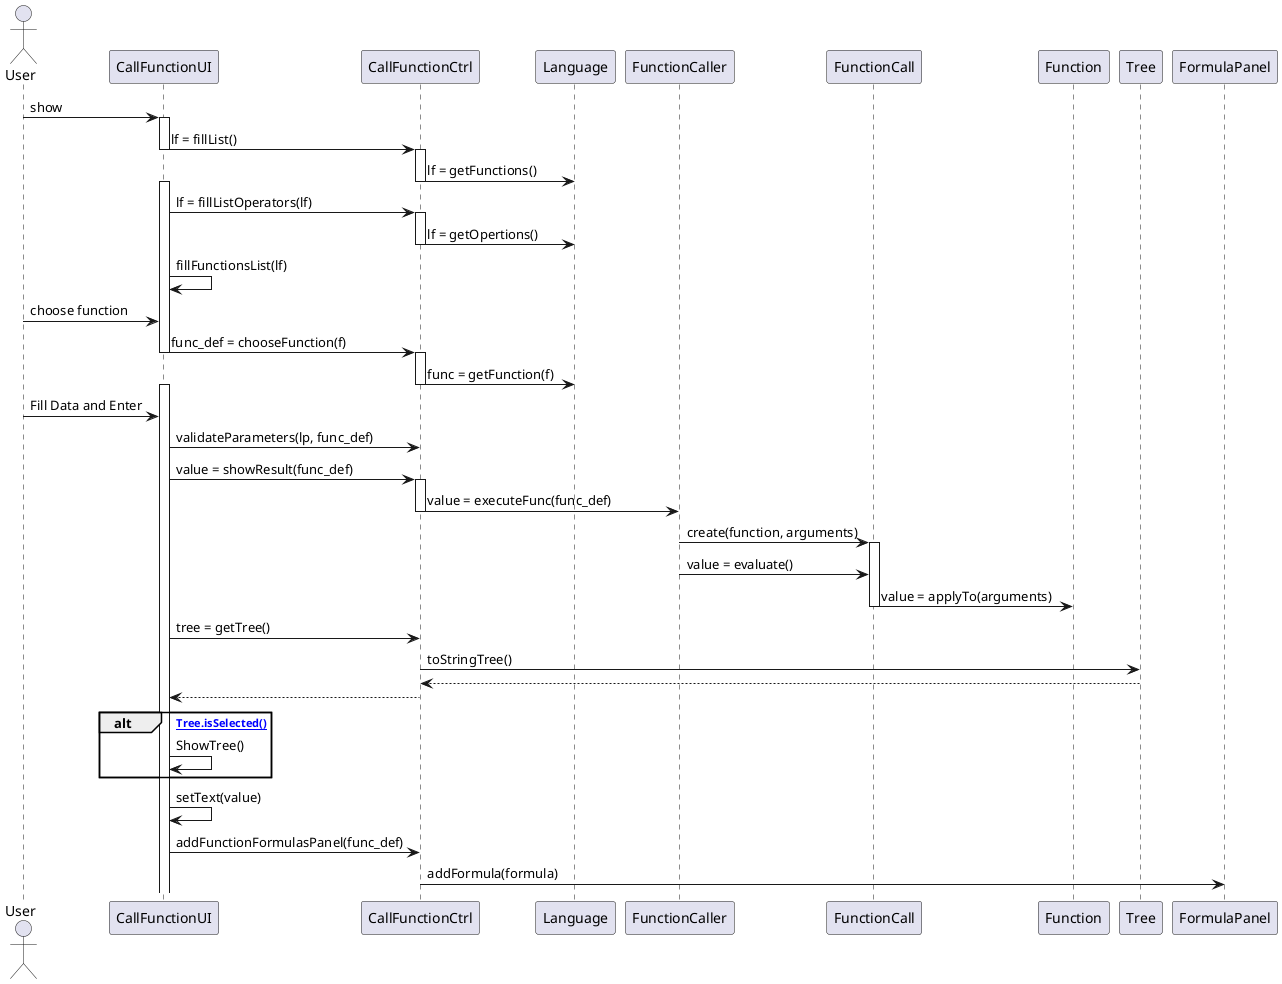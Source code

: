 @startuml doc-files/marcos05_03_design2.png
actor User
 participant "CallFunctionUI" as UI
 participant "CallFunctionCtrl" as ctrl
 participant "Language" as language
participant "FunctionCaller" as caller
 participant "FunctionCall" as f_call
participant "Function" as func
User -> UI : show
activate UI
UI -> ctrl : lf = fillList()
deactivate UI
activate ctrl
ctrl -> language : lf = getFunctions()
deactivate ctrl
activate UI
UI ->ctrl : lf = fillListOperators(lf)
activate ctrl
ctrl -> language : lf = getOpertions()
deactivate ctrl
UI -> UI : fillFunctionsList(lf)
User -> UI : choose function
UI -> ctrl : func_def = chooseFunction(f)
deactivate UI
activate ctrl
ctrl -> language : func = getFunction(f)
deactivate ctrl
activate UI
User -> UI : Fill Data and Enter
UI -> ctrl : validateParameters(lp, func_def)
UI -> ctrl : value = showResult(func_def)
activate ctrl
ctrl -> caller : value = executeFunc(func_def)
deactivate ctrl
caller -> f_call : create(function, arguments) 
activate f_call
caller -> f_call : value = evaluate()
deactivate caller
f_call -> func : value = applyTo(arguments)
deactivate f_call
participant "Tree" as tree
UI -> ctrl : tree = getTree()
ctrl -> tree : toStringTree()
tree --> ctrl 
ctrl --> UI
alt [if Tree.isSelected()]
UI -> UI : ShowTree()
end
UI -> UI : setText(value)
UI -> ctrl : addFunctionFormulasPanel(func_def)
participant "FormulaPanel" as panel
ctrl -> panel : addFormula(formula)
@enduml